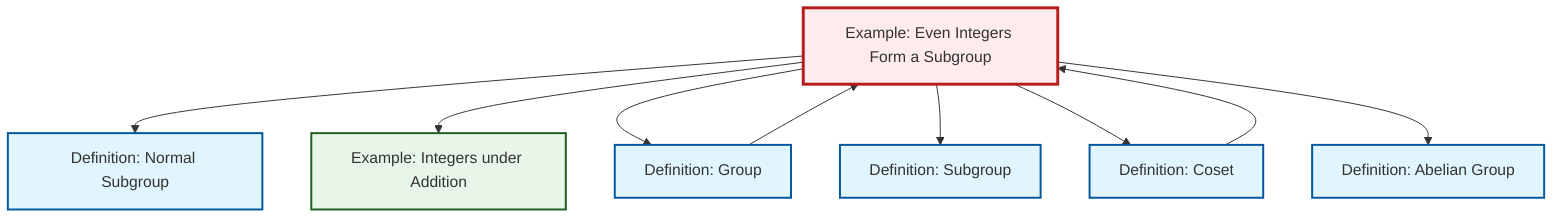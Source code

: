 graph TD
    classDef definition fill:#e1f5fe,stroke:#01579b,stroke-width:2px
    classDef theorem fill:#f3e5f5,stroke:#4a148c,stroke-width:2px
    classDef axiom fill:#fff3e0,stroke:#e65100,stroke-width:2px
    classDef example fill:#e8f5e9,stroke:#1b5e20,stroke-width:2px
    classDef current fill:#ffebee,stroke:#b71c1c,stroke-width:3px
    ex-even-integers-subgroup["Example: Even Integers Form a Subgroup"]:::example
    def-group["Definition: Group"]:::definition
    def-subgroup["Definition: Subgroup"]:::definition
    ex-integers-addition["Example: Integers under Addition"]:::example
    def-normal-subgroup["Definition: Normal Subgroup"]:::definition
    def-abelian-group["Definition: Abelian Group"]:::definition
    def-coset["Definition: Coset"]:::definition
    ex-even-integers-subgroup --> def-normal-subgroup
    ex-even-integers-subgroup --> ex-integers-addition
    def-group --> ex-even-integers-subgroup
    ex-even-integers-subgroup --> def-group
    def-coset --> ex-even-integers-subgroup
    ex-even-integers-subgroup --> def-subgroup
    ex-even-integers-subgroup --> def-coset
    ex-even-integers-subgroup --> def-abelian-group
    class ex-even-integers-subgroup current